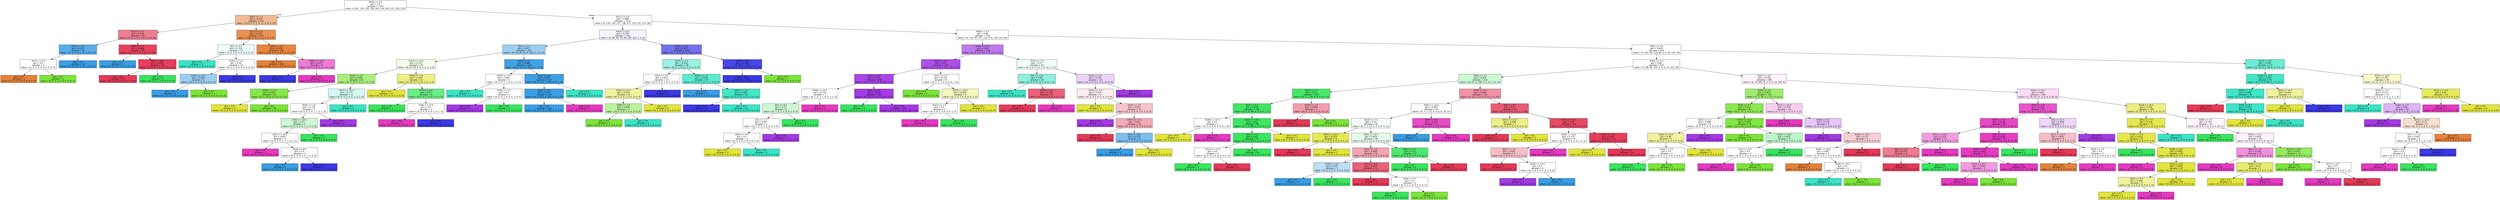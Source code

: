 digraph Tree {
node [shape=box, style="filled", color="black", fontname="helvetica"] ;
edge [fontname="helvetica"] ;
0 [label="X[36] <= 0.5\ngini = 0.9\nsamples = 1347\nvalue = [141, 139, 133, 138, 143, 134, 129, 131, 126, 133]", fillcolor="#ffffff"] ;
1 [label="X[42] <= 7.5\ngini = 0.542\nsamples = 214\nvalue = [137, 0, 3, 1, 5, 17, 5, 0, 3, 43]", fillcolor="#f1ba92"] ;
0 -> 1 [labeldistance=2.5, labelangle=45, headlabel="True"] ;
2 [label="X[21] <= 7.0\ngini = 0.419\nsamples = 59\nvalue = [1, 0, 1, 1, 0, 13, 0, 0, 0, 43]", fillcolor="#ee7e92"] ;
1 -> 2 ;
3 [label="X[28] <= 5.5\ngini = 0.255\nsamples = 14\nvalue = [1, 0, 1, 0, 0, 12, 0, 0, 0, 0]", fillcolor="#57ace9"] ;
2 -> 3 ;
4 [label="X[27] <= 5.5\ngini = 0.5\nsamples = 2\nvalue = [1, 0, 1, 0, 0, 0, 0, 0, 0, 0]", fillcolor="#ffffff"] ;
3 -> 4 ;
5 [label="gini = 0.0\nsamples = 1\nvalue = [1, 0, 0, 0, 0, 0, 0, 0, 0, 0]", fillcolor="#e58139"] ;
4 -> 5 ;
6 [label="gini = 0.0\nsamples = 1\nvalue = [0, 0, 1, 0, 0, 0, 0, 0, 0, 0]", fillcolor="#7be539"] ;
4 -> 6 ;
7 [label="gini = 0.0\nsamples = 12\nvalue = [0, 0, 0, 0, 0, 12, 0, 0, 0, 0]", fillcolor="#399de5"] ;
3 -> 7 ;
8 [label="X[60] <= 2.0\ngini = 0.086\nsamples = 45\nvalue = [0, 0, 0, 1, 0, 1, 0, 0, 0, 43]", fillcolor="#e64260"] ;
2 -> 8 ;
9 [label="gini = 0.0\nsamples = 1\nvalue = [0, 0, 0, 0, 0, 1, 0, 0, 0, 0]", fillcolor="#399de5"] ;
8 -> 9 ;
10 [label="X[9] <= 10.5\ngini = 0.044\nsamples = 44\nvalue = [0, 0, 0, 1, 0, 0, 0, 0, 0, 43]", fillcolor="#e63e5c"] ;
8 -> 10 ;
11 [label="gini = 0.0\nsamples = 43\nvalue = [0, 0, 0, 0, 0, 0, 0, 0, 0, 43]", fillcolor="#e53958"] ;
10 -> 11 ;
12 [label="gini = 0.0\nsamples = 1\nvalue = [0, 0, 0, 1, 0, 0, 0, 0, 0, 0]", fillcolor="#39e55e"] ;
10 -> 12 ;
13 [label="X[21] <= 0.5\ngini = 0.227\nsamples = 155\nvalue = [136, 0, 2, 0, 5, 4, 5, 0, 3, 0]", fillcolor="#e89152"] ;
1 -> 13 ;
14 [label="X[3] <= 4.5\ngini = 0.729\nsamples = 15\nvalue = [0, 0, 2, 0, 5, 4, 4, 0, 0, 0]", fillcolor="#edfdfa"] ;
13 -> 14 ;
15 [label="gini = 0.0\nsamples = 5\nvalue = [0, 0, 0, 0, 5, 0, 0, 0, 0, 0]", fillcolor="#39e5c5"] ;
14 -> 15 ;
16 [label="X[45] <= 1.0\ngini = 0.64\nsamples = 10\nvalue = [0, 0, 2, 0, 0, 4, 4, 0, 0, 0]", fillcolor="#ffffff"] ;
14 -> 16 ;
17 [label="X[35] <= 10.5\ngini = 0.444\nsamples = 6\nvalue = [0, 0, 2, 0, 0, 4, 0, 0, 0, 0]", fillcolor="#9ccef2"] ;
16 -> 17 ;
18 [label="gini = 0.0\nsamples = 4\nvalue = [0, 0, 0, 0, 0, 4, 0, 0, 0, 0]", fillcolor="#399de5"] ;
17 -> 18 ;
19 [label="gini = 0.0\nsamples = 2\nvalue = [0, 0, 2, 0, 0, 0, 0, 0, 0, 0]", fillcolor="#7be539"] ;
17 -> 19 ;
20 [label="gini = 0.0\nsamples = 4\nvalue = [0, 0, 0, 0, 0, 0, 4, 0, 0, 0]", fillcolor="#3c39e5"] ;
16 -> 20 ;
21 [label="X[28] <= 4.5\ngini = 0.056\nsamples = 140\nvalue = [136, 0, 0, 0, 0, 0, 1, 0, 3, 0]", fillcolor="#e6853f"] ;
13 -> 21 ;
22 [label="gini = 0.0\nsamples = 136\nvalue = [136, 0, 0, 0, 0, 0, 0, 0, 0, 0]", fillcolor="#e58139"] ;
21 -> 22 ;
23 [label="X[59] <= 14.0\ngini = 0.375\nsamples = 4\nvalue = [0, 0, 0, 0, 0, 0, 1, 0, 3, 0]", fillcolor="#ee7bd5"] ;
21 -> 23 ;
24 [label="gini = 0.0\nsamples = 1\nvalue = [0, 0, 0, 0, 0, 0, 1, 0, 0, 0]", fillcolor="#3c39e5"] ;
23 -> 24 ;
25 [label="gini = 0.0\nsamples = 3\nvalue = [0, 0, 0, 0, 0, 0, 0, 0, 3, 0]", fillcolor="#e539c0"] ;
23 -> 25 ;
26 [label="X[21] <= 0.5\ngini = 0.888\nsamples = 1133\nvalue = [4, 139, 130, 137, 138, 117, 124, 131, 123, 90]", fillcolor="#ffffff"] ;
0 -> 26 [labeldistance=2.5, labelangle=-45, headlabel="False"] ;
27 [label="X[42] <= 8.5\ngini = 0.744\nsamples = 342\nvalue = [0, 29, 38, 10, 28, 109, 122, 3, 3, 0]", fillcolor="#f4f4fe"] ;
26 -> 27 ;
28 [label="X[5] <= 1.5\ngini = 0.617\nsamples = 183\nvalue = [0, 24, 29, 10, 6, 106, 2, 3, 3, 0]", fillcolor="#9ccef2"] ;
27 -> 28 ;
29 [label="X[27] <= 13.5\ngini = 0.713\nsamples = 73\nvalue = [0, 24, 29, 9, 4, 1, 2, 2, 2, 0]", fillcolor="#f2fceb"] ;
28 -> 29 ;
30 [label="X[34] <= 4.5\ngini = 0.506\nsamples = 42\nvalue = [0, 2, 29, 2, 4, 1, 1, 2, 1, 0]", fillcolor="#a8ee7d"] ;
29 -> 30 ;
31 [label="X[54] <= 1.0\ngini = 0.121\nsamples = 31\nvalue = [0, 2, 29, 0, 0, 0, 0, 0, 0, 0]", fillcolor="#84e747"] ;
30 -> 31 ;
32 [label="gini = 0.0\nsamples = 2\nvalue = [0, 2, 0, 0, 0, 0, 0, 0, 0, 0]", fillcolor="#e2e539"] ;
31 -> 32 ;
33 [label="gini = 0.0\nsamples = 29\nvalue = [0, 0, 29, 0, 0, 0, 0, 0, 0, 0]", fillcolor="#7be539"] ;
31 -> 33 ;
34 [label="X[37] <= 15.5\ngini = 0.777\nsamples = 11\nvalue = [0, 0, 0, 2, 4, 1, 1, 2, 1, 0]", fillcolor="#d3f9f2"] ;
30 -> 34 ;
35 [label="X[30] <= 1.0\ngini = 0.776\nsamples = 7\nvalue = [0, 0, 0, 2, 0, 1, 1, 2, 1, 0]", fillcolor="#ffffff"] ;
34 -> 35 ;
36 [label="X[36] <= 14.0\ngini = 0.72\nsamples = 5\nvalue = [0, 0, 0, 2, 0, 1, 1, 0, 1, 0]", fillcolor="#cef8d7"] ;
35 -> 36 ;
37 [label="X[27] <= 10.0\ngini = 0.667\nsamples = 3\nvalue = [0, 0, 0, 0, 0, 1, 1, 0, 1, 0]", fillcolor="#ffffff"] ;
36 -> 37 ;
38 [label="gini = 0.0\nsamples = 1\nvalue = [0, 0, 0, 0, 0, 0, 0, 0, 1, 0]", fillcolor="#e539c0"] ;
37 -> 38 ;
39 [label="X[19] <= 8.0\ngini = 0.5\nsamples = 2\nvalue = [0, 0, 0, 0, 0, 1, 1, 0, 0, 0]", fillcolor="#ffffff"] ;
37 -> 39 ;
40 [label="gini = 0.0\nsamples = 1\nvalue = [0, 0, 0, 0, 0, 1, 0, 0, 0, 0]", fillcolor="#399de5"] ;
39 -> 40 ;
41 [label="gini = 0.0\nsamples = 1\nvalue = [0, 0, 0, 0, 0, 0, 1, 0, 0, 0]", fillcolor="#3c39e5"] ;
39 -> 41 ;
42 [label="gini = 0.0\nsamples = 2\nvalue = [0, 0, 0, 2, 0, 0, 0, 0, 0, 0]", fillcolor="#39e55e"] ;
36 -> 42 ;
43 [label="gini = 0.0\nsamples = 2\nvalue = [0, 0, 0, 0, 0, 0, 0, 2, 0, 0]", fillcolor="#a339e5"] ;
35 -> 43 ;
44 [label="gini = 0.0\nsamples = 4\nvalue = [0, 0, 0, 0, 4, 0, 0, 0, 0, 0]", fillcolor="#39e5c5"] ;
34 -> 44 ;
45 [label="X[46] <= 3.0\ngini = 0.443\nsamples = 31\nvalue = [0, 22, 0, 7, 0, 0, 1, 0, 1, 0]", fillcolor="#edef83"] ;
29 -> 45 ;
46 [label="gini = 0.0\nsamples = 22\nvalue = [0, 22, 0, 0, 0, 0, 0, 0, 0, 0]", fillcolor="#e2e539"] ;
45 -> 46 ;
47 [label="X[43] <= 8.0\ngini = 0.37\nsamples = 9\nvalue = [0, 0, 0, 7, 0, 0, 1, 0, 1, 0]", fillcolor="#6aec86"] ;
45 -> 47 ;
48 [label="gini = 0.0\nsamples = 7\nvalue = [0, 0, 0, 7, 0, 0, 0, 0, 0, 0]", fillcolor="#39e55e"] ;
47 -> 48 ;
49 [label="X[36] <= 15.5\ngini = 0.5\nsamples = 2\nvalue = [0, 0, 0, 0, 0, 0, 1, 0, 1, 0]", fillcolor="#ffffff"] ;
47 -> 49 ;
50 [label="gini = 0.0\nsamples = 1\nvalue = [0, 0, 0, 0, 0, 0, 0, 0, 1, 0]", fillcolor="#e539c0"] ;
49 -> 50 ;
51 [label="gini = 0.0\nsamples = 1\nvalue = [0, 0, 0, 0, 0, 0, 1, 0, 0, 0]", fillcolor="#3c39e5"] ;
49 -> 51 ;
52 [label="X[18] <= 4.5\ngini = 0.088\nsamples = 110\nvalue = [0, 0, 0, 1, 2, 105, 0, 1, 1, 0]", fillcolor="#42a2e6"] ;
28 -> 52 ;
53 [label="X[59] <= 3.5\ngini = 0.667\nsamples = 3\nvalue = [0, 0, 0, 1, 1, 0, 0, 1, 0, 0]", fillcolor="#ffffff"] ;
52 -> 53 ;
54 [label="gini = 0.0\nsamples = 1\nvalue = [0, 0, 0, 0, 1, 0, 0, 0, 0, 0]", fillcolor="#39e5c5"] ;
53 -> 54 ;
55 [label="X[26] <= 5.5\ngini = 0.5\nsamples = 2\nvalue = [0, 0, 0, 1, 0, 0, 0, 1, 0, 0]", fillcolor="#ffffff"] ;
53 -> 55 ;
56 [label="gini = 0.0\nsamples = 1\nvalue = [0, 0, 0, 0, 0, 0, 0, 1, 0, 0]", fillcolor="#a339e5"] ;
55 -> 56 ;
57 [label="gini = 0.0\nsamples = 1\nvalue = [0, 0, 0, 1, 0, 0, 0, 0, 0, 0]", fillcolor="#39e55e"] ;
55 -> 57 ;
58 [label="X[24] <= 0.5\ngini = 0.037\nsamples = 107\nvalue = [0, 0, 0, 0, 1, 105, 0, 0, 1, 0]", fillcolor="#3d9fe5"] ;
52 -> 58 ;
59 [label="X[16] <= 0.5\ngini = 0.019\nsamples = 106\nvalue = [0, 0, 0, 0, 0, 105, 0, 0, 1, 0]", fillcolor="#3b9ee5"] ;
58 -> 59 ;
60 [label="gini = 0.0\nsamples = 105\nvalue = [0, 0, 0, 0, 0, 105, 0, 0, 0, 0]", fillcolor="#399de5"] ;
59 -> 60 ;
61 [label="gini = 0.0\nsamples = 1\nvalue = [0, 0, 0, 0, 0, 0, 0, 0, 1, 0]", fillcolor="#e539c0"] ;
59 -> 61 ;
62 [label="gini = 0.0\nsamples = 1\nvalue = [0, 0, 0, 0, 1, 0, 0, 0, 0, 0]", fillcolor="#39e5c5"] ;
58 -> 62 ;
63 [label="X[54] <= 1.5\ngini = 0.407\nsamples = 159\nvalue = [0, 5, 9, 0, 22, 3, 120, 0, 0, 0]", fillcolor="#7471ec"] ;
27 -> 63 ;
64 [label="X[37] <= 5.5\ngini = 0.614\nsamples = 38\nvalue = [0, 5, 2, 0, 22, 3, 6, 0, 0, 0]", fillcolor="#9cf2e2"] ;
63 -> 64 ;
65 [label="X[53] <= 8.5\ngini = 0.675\nsamples = 13\nvalue = [0, 5, 2, 0, 1, 0, 5, 0, 0, 0]", fillcolor="#ffffff"] ;
64 -> 65 ;
66 [label="X[36] <= 12.5\ngini = 0.531\nsamples = 8\nvalue = [0, 5, 2, 0, 1, 0, 0, 0, 0, 0]", fillcolor="#f0f29c"] ;
65 -> 66 ;
67 [label="X[46] <= 2.0\ngini = 0.444\nsamples = 3\nvalue = [0, 0, 2, 0, 1, 0, 0, 0, 0, 0]", fillcolor="#bdf29c"] ;
66 -> 67 ;
68 [label="gini = 0.0\nsamples = 2\nvalue = [0, 0, 2, 0, 0, 0, 0, 0, 0, 0]", fillcolor="#7be539"] ;
67 -> 68 ;
69 [label="gini = 0.0\nsamples = 1\nvalue = [0, 0, 0, 0, 1, 0, 0, 0, 0, 0]", fillcolor="#39e5c5"] ;
67 -> 69 ;
70 [label="gini = 0.0\nsamples = 5\nvalue = [0, 5, 0, 0, 0, 0, 0, 0, 0, 0]", fillcolor="#e2e539"] ;
66 -> 70 ;
71 [label="gini = 0.0\nsamples = 5\nvalue = [0, 0, 0, 0, 0, 0, 5, 0, 0, 0]", fillcolor="#3c39e5"] ;
65 -> 71 ;
72 [label="X[44] <= 7.5\ngini = 0.278\nsamples = 25\nvalue = [0, 0, 0, 0, 21, 3, 1, 0, 0, 0]", fillcolor="#5dead0"] ;
64 -> 72 ;
73 [label="gini = 0.0\nsamples = 3\nvalue = [0, 0, 0, 0, 0, 3, 0, 0, 0, 0]", fillcolor="#399de5"] ;
72 -> 73 ;
74 [label="X[41] <= 1.0\ngini = 0.087\nsamples = 22\nvalue = [0, 0, 0, 0, 21, 0, 1, 0, 0, 0]", fillcolor="#42e6c8"] ;
72 -> 74 ;
75 [label="gini = 0.0\nsamples = 1\nvalue = [0, 0, 0, 0, 0, 0, 1, 0, 0, 0]", fillcolor="#3c39e5"] ;
74 -> 75 ;
76 [label="gini = 0.0\nsamples = 21\nvalue = [0, 0, 0, 0, 21, 0, 0, 0, 0, 0]", fillcolor="#39e5c5"] ;
74 -> 76 ;
77 [label="X[58] <= 8.5\ngini = 0.109\nsamples = 121\nvalue = [0, 0, 7, 0, 0, 0, 114, 0, 0, 0]", fillcolor="#4845e7"] ;
63 -> 77 ;
78 [label="gini = 0.0\nsamples = 114\nvalue = [0, 0, 0, 0, 0, 0, 114, 0, 0, 0]", fillcolor="#3c39e5"] ;
77 -> 78 ;
79 [label="gini = 0.0\nsamples = 7\nvalue = [0, 0, 7, 0, 0, 0, 0, 0, 0, 0]", fillcolor="#7be539"] ;
77 -> 79 ;
80 [label="X[60] <= 5.5\ngini = 0.86\nsamples = 791\nvalue = [4, 110, 92, 127, 110, 8, 2, 128, 120, 90]", fillcolor="#ffffff"] ;
26 -> 80 ;
81 [label="X[26] <= 10.5\ngini = 0.48\nsamples = 158\nvalue = [0, 8, 2, 4, 14, 3, 0, 112, 4, 11]", fillcolor="#c078ed"] ;
80 -> 81 ;
82 [label="X[53] <= 5.5\ngini = 0.21\nsamples = 115\nvalue = [0, 3, 2, 4, 1, 0, 0, 102, 3, 0]", fillcolor="#ae50e8"] ;
81 -> 82 ;
83 [label="X[37] <= 0.5\ngini = 0.123\nsamples = 109\nvalue = [0, 1, 0, 3, 1, 0, 0, 102, 2, 0]", fillcolor="#a946e7"] ;
82 -> 83 ;
84 [label="X[59] <= 13.5\ngini = 0.776\nsamples = 7\nvalue = [0, 1, 0, 2, 1, 0, 0, 1, 2, 0]", fillcolor="#ffffff"] ;
83 -> 84 ;
85 [label="X[5] <= 8.5\ngini = 0.72\nsamples = 5\nvalue = [0, 1, 0, 2, 1, 0, 0, 1, 0, 0]", fillcolor="#cef8d7"] ;
84 -> 85 ;
86 [label="X[1] <= 1.5\ngini = 0.667\nsamples = 3\nvalue = [0, 1, 0, 0, 1, 0, 0, 1, 0, 0]", fillcolor="#ffffff"] ;
85 -> 86 ;
87 [label="X[44] <= 9.5\ngini = 0.5\nsamples = 2\nvalue = [0, 1, 0, 0, 1, 0, 0, 0, 0, 0]", fillcolor="#ffffff"] ;
86 -> 87 ;
88 [label="gini = 0.0\nsamples = 1\nvalue = [0, 1, 0, 0, 0, 0, 0, 0, 0, 0]", fillcolor="#e2e539"] ;
87 -> 88 ;
89 [label="gini = 0.0\nsamples = 1\nvalue = [0, 0, 0, 0, 1, 0, 0, 0, 0, 0]", fillcolor="#39e5c5"] ;
87 -> 89 ;
90 [label="gini = 0.0\nsamples = 1\nvalue = [0, 0, 0, 0, 0, 0, 0, 1, 0, 0]", fillcolor="#a339e5"] ;
86 -> 90 ;
91 [label="gini = 0.0\nsamples = 2\nvalue = [0, 0, 0, 2, 0, 0, 0, 0, 0, 0]", fillcolor="#39e55e"] ;
85 -> 91 ;
92 [label="gini = 0.0\nsamples = 2\nvalue = [0, 0, 0, 0, 0, 0, 0, 0, 2, 0]", fillcolor="#e539c0"] ;
84 -> 92 ;
93 [label="X[51] <= 2.5\ngini = 0.019\nsamples = 102\nvalue = [0, 0, 0, 1, 0, 0, 0, 101, 0, 0]", fillcolor="#a43be5"] ;
83 -> 93 ;
94 [label="gini = 0.0\nsamples = 1\nvalue = [0, 0, 0, 1, 0, 0, 0, 0, 0, 0]", fillcolor="#39e55e"] ;
93 -> 94 ;
95 [label="gini = 0.0\nsamples = 101\nvalue = [0, 0, 0, 0, 0, 0, 0, 101, 0, 0]", fillcolor="#a339e5"] ;
93 -> 95 ;
96 [label="X[27] <= 1.0\ngini = 0.722\nsamples = 6\nvalue = [0, 2, 2, 1, 0, 0, 0, 0, 1, 0]", fillcolor="#ffffff"] ;
82 -> 96 ;
97 [label="gini = 0.0\nsamples = 2\nvalue = [0, 0, 2, 0, 0, 0, 0, 0, 0, 0]", fillcolor="#7be539"] ;
96 -> 97 ;
98 [label="X[53] <= 12.5\ngini = 0.625\nsamples = 4\nvalue = [0, 2, 0, 1, 0, 0, 0, 0, 1, 0]", fillcolor="#f5f6bd"] ;
96 -> 98 ;
99 [label="X[57] <= 1.5\ngini = 0.5\nsamples = 2\nvalue = [0, 0, 0, 1, 0, 0, 0, 0, 1, 0]", fillcolor="#ffffff"] ;
98 -> 99 ;
100 [label="gini = 0.0\nsamples = 1\nvalue = [0, 0, 0, 0, 0, 0, 0, 0, 1, 0]", fillcolor="#e539c0"] ;
99 -> 100 ;
101 [label="gini = 0.0\nsamples = 1\nvalue = [0, 0, 0, 1, 0, 0, 0, 0, 0, 0]", fillcolor="#39e55e"] ;
99 -> 101 ;
102 [label="gini = 0.0\nsamples = 2\nvalue = [0, 2, 0, 0, 0, 0, 0, 0, 0, 0]", fillcolor="#e2e539"] ;
98 -> 102 ;
103 [label="X[12] <= 7.0\ngini = 0.77\nsamples = 43\nvalue = [0, 5, 0, 0, 13, 3, 0, 10, 1, 11]", fillcolor="#f3fdfb"] ;
81 -> 103 ;
104 [label="X[4] <= 13.5\ngini = 0.46\nsamples = 19\nvalue = [0, 0, 0, 0, 13, 0, 0, 0, 1, 5]", fillcolor="#8ef0de"] ;
103 -> 104 ;
105 [label="gini = 0.0\nsamples = 13\nvalue = [0, 0, 0, 0, 13, 0, 0, 0, 0, 0]", fillcolor="#39e5c5"] ;
104 -> 105 ;
106 [label="X[20] <= 4.5\ngini = 0.278\nsamples = 6\nvalue = [0, 0, 0, 0, 0, 0, 0, 0, 1, 5]", fillcolor="#ea6179"] ;
104 -> 106 ;
107 [label="gini = 0.0\nsamples = 5\nvalue = [0, 0, 0, 0, 0, 0, 0, 0, 0, 5]", fillcolor="#e53958"] ;
106 -> 107 ;
108 [label="gini = 0.0\nsamples = 1\nvalue = [0, 0, 0, 0, 0, 0, 0, 0, 1, 0]", fillcolor="#e539c0"] ;
106 -> 108 ;
109 [label="X[22] <= 5.5\ngini = 0.705\nsamples = 24\nvalue = [0, 5, 0, 0, 0, 3, 0, 10, 0, 6]", fillcolor="#ebd3f9"] ;
103 -> 109 ;
110 [label="X[10] <= 7.0\ngini = 0.727\nsamples = 17\nvalue = [0, 5, 0, 0, 0, 3, 0, 3, 0, 6]", fillcolor="#fdeef1"] ;
109 -> 110 ;
111 [label="gini = 0.0\nsamples = 4\nvalue = [0, 4, 0, 0, 0, 0, 0, 0, 0, 0]", fillcolor="#e2e539"] ;
110 -> 111 ;
112 [label="X[18] <= 1.0\ngini = 0.675\nsamples = 13\nvalue = [0, 1, 0, 0, 0, 3, 0, 3, 0, 6]", fillcolor="#f7c4cd"] ;
110 -> 112 ;
113 [label="gini = 0.0\nsamples = 3\nvalue = [0, 0, 0, 0, 0, 0, 0, 3, 0, 0]", fillcolor="#a339e5"] ;
112 -> 113 ;
114 [label="X[59] <= 13.0\ngini = 0.54\nsamples = 10\nvalue = [0, 1, 0, 0, 0, 3, 0, 0, 0, 6]", fillcolor="#f4aab7"] ;
112 -> 114 ;
115 [label="gini = 0.0\nsamples = 6\nvalue = [0, 0, 0, 0, 0, 0, 0, 0, 0, 6]", fillcolor="#e53958"] ;
114 -> 115 ;
116 [label="X[5] <= 10.0\ngini = 0.375\nsamples = 4\nvalue = [0, 1, 0, 0, 0, 3, 0, 0, 0, 0]", fillcolor="#7bbeee"] ;
114 -> 116 ;
117 [label="gini = 0.0\nsamples = 3\nvalue = [0, 0, 0, 0, 0, 3, 0, 0, 0, 0]", fillcolor="#399de5"] ;
116 -> 117 ;
118 [label="gini = 0.0\nsamples = 1\nvalue = [0, 1, 0, 0, 0, 0, 0, 0, 0, 0]", fillcolor="#e2e539"] ;
116 -> 118 ;
119 [label="gini = 0.0\nsamples = 7\nvalue = [0, 0, 0, 0, 0, 0, 0, 7, 0, 0]", fillcolor="#a339e5"] ;
109 -> 119 ;
120 [label="X[33] <= 3.5\ngini = 0.843\nsamples = 633\nvalue = [4, 102, 90, 123, 96, 5, 2, 16, 116, 79]", fillcolor="#fcfffd"] ;
80 -> 120 ;
121 [label="X[43] <= 1.5\ngini = 0.81\nsamples = 512\nvalue = [2, 88, 90, 122, 3, 5, 0, 11, 113, 78]", fillcolor="#fbfefb"] ;
120 -> 121 ;
122 [label="X[26] <= 3.5\ngini = 0.629\nsamples = 214\nvalue = [0, 15, 2, 108, 0, 5, 0, 1, 13, 70]", fillcolor="#cbf8d5"] ;
121 -> 122 ;
123 [label="X[30] <= 2.5\ngini = 0.13\nsamples = 103\nvalue = [0, 2, 1, 96, 0, 0, 0, 0, 1, 3]", fillcolor="#47e769"] ;
122 -> 123 ;
124 [label="X[3] <= 5.5\ngini = 0.078\nsamples = 100\nvalue = [0, 2, 0, 96, 0, 0, 0, 0, 1, 1]", fillcolor="#41e665"] ;
123 -> 124 ;
125 [label="X[28] <= 15.0\ngini = 0.5\nsamples = 2\nvalue = [0, 1, 0, 0, 0, 0, 0, 0, 1, 0]", fillcolor="#ffffff"] ;
124 -> 125 ;
126 [label="gini = 0.0\nsamples = 1\nvalue = [0, 1, 0, 0, 0, 0, 0, 0, 0, 0]", fillcolor="#e2e539"] ;
125 -> 126 ;
127 [label="gini = 0.0\nsamples = 1\nvalue = [0, 0, 0, 0, 0, 0, 0, 0, 1, 0]", fillcolor="#e539c0"] ;
125 -> 127 ;
128 [label="X[62] <= 14.0\ngini = 0.04\nsamples = 98\nvalue = [0, 1, 0, 96, 0, 0, 0, 0, 0, 1]", fillcolor="#3de661"] ;
124 -> 128 ;
129 [label="X[4] <= 7.5\ngini = 0.02\nsamples = 97\nvalue = [0, 0, 0, 96, 0, 0, 0, 0, 0, 1]", fillcolor="#3be560"] ;
128 -> 129 ;
130 [label="X[12] <= 11.0\ngini = 0.5\nsamples = 2\nvalue = [0, 0, 0, 1, 0, 0, 0, 0, 0, 1]", fillcolor="#ffffff"] ;
129 -> 130 ;
131 [label="gini = 0.0\nsamples = 1\nvalue = [0, 0, 0, 1, 0, 0, 0, 0, 0, 0]", fillcolor="#39e55e"] ;
130 -> 131 ;
132 [label="gini = 0.0\nsamples = 1\nvalue = [0, 0, 0, 0, 0, 0, 0, 0, 0, 1]", fillcolor="#e53958"] ;
130 -> 132 ;
133 [label="gini = 0.0\nsamples = 95\nvalue = [0, 0, 0, 95, 0, 0, 0, 0, 0, 0]", fillcolor="#39e55e"] ;
129 -> 133 ;
134 [label="gini = 0.0\nsamples = 1\nvalue = [0, 1, 0, 0, 0, 0, 0, 0, 0, 0]", fillcolor="#e2e539"] ;
128 -> 134 ;
135 [label="X[14] <= 1.5\ngini = 0.444\nsamples = 3\nvalue = [0, 0, 1, 0, 0, 0, 0, 0, 0, 2]", fillcolor="#f29cac"] ;
123 -> 135 ;
136 [label="gini = 0.0\nsamples = 2\nvalue = [0, 0, 0, 0, 0, 0, 0, 0, 0, 2]", fillcolor="#e53958"] ;
135 -> 136 ;
137 [label="gini = 0.0\nsamples = 1\nvalue = [0, 0, 1, 0, 0, 0, 0, 0, 0, 0]", fillcolor="#7be539"] ;
135 -> 137 ;
138 [label="X[30] <= 0.5\ngini = 0.596\nsamples = 111\nvalue = [0, 13, 1, 12, 0, 5, 0, 1, 12, 67]", fillcolor="#f192a3"] ;
122 -> 138 ;
139 [label="X[42] <= 11.0\ngini = 0.787\nsamples = 45\nvalue = [0, 7, 1, 12, 0, 4, 0, 0, 10, 11]", fillcolor="#f9fefa"] ;
138 -> 139 ;
140 [label="X[10] <= 7.5\ngini = 0.72\nsamples = 34\nvalue = [0, 7, 1, 12, 0, 3, 0, 0, 0, 11]", fillcolor="#f6fef8"] ;
139 -> 140 ;
141 [label="X[20] <= 10.0\ngini = 0.219\nsamples = 8\nvalue = [0, 7, 0, 0, 0, 0, 0, 0, 0, 1]", fillcolor="#e6e955"] ;
140 -> 141 ;
142 [label="gini = 0.0\nsamples = 1\nvalue = [0, 0, 0, 0, 0, 0, 0, 0, 0, 1]", fillcolor="#e53958"] ;
141 -> 142 ;
143 [label="gini = 0.0\nsamples = 7\nvalue = [0, 7, 0, 0, 0, 0, 0, 0, 0, 0]", fillcolor="#e2e539"] ;
141 -> 143 ;
144 [label="X[45] <= 12.5\ngini = 0.624\nsamples = 26\nvalue = [0, 0, 1, 12, 0, 3, 0, 0, 0, 10]", fillcolor="#e6fceb"] ;
140 -> 144 ;
145 [label="X[21] <= 5.0\ngini = 0.609\nsamples = 16\nvalue = [0, 0, 1, 3, 0, 3, 0, 0, 0, 9]", fillcolor="#f3a4b2"] ;
144 -> 145 ;
146 [label="X[35] <= 3.0\ngini = 0.48\nsamples = 5\nvalue = [0, 0, 0, 2, 0, 3, 0, 0, 0, 0]", fillcolor="#bddef6"] ;
145 -> 146 ;
147 [label="gini = 0.0\nsamples = 3\nvalue = [0, 0, 0, 0, 0, 3, 0, 0, 0, 0]", fillcolor="#399de5"] ;
146 -> 147 ;
148 [label="gini = 0.0\nsamples = 2\nvalue = [0, 0, 0, 2, 0, 0, 0, 0, 0, 0]", fillcolor="#39e55e"] ;
146 -> 148 ;
149 [label="X[51] <= 8.0\ngini = 0.314\nsamples = 11\nvalue = [0, 0, 1, 1, 0, 0, 0, 0, 0, 9]", fillcolor="#ea6179"] ;
145 -> 149 ;
150 [label="gini = 0.0\nsamples = 9\nvalue = [0, 0, 0, 0, 0, 0, 0, 0, 0, 9]", fillcolor="#e53958"] ;
149 -> 150 ;
151 [label="X[44] <= 5.5\ngini = 0.5\nsamples = 2\nvalue = [0, 0, 1, 1, 0, 0, 0, 0, 0, 0]", fillcolor="#ffffff"] ;
149 -> 151 ;
152 [label="gini = 0.0\nsamples = 1\nvalue = [0, 0, 0, 1, 0, 0, 0, 0, 0, 0]", fillcolor="#39e55e"] ;
151 -> 152 ;
153 [label="gini = 0.0\nsamples = 1\nvalue = [0, 0, 1, 0, 0, 0, 0, 0, 0, 0]", fillcolor="#7be539"] ;
151 -> 153 ;
154 [label="X[41] <= 0.5\ngini = 0.18\nsamples = 10\nvalue = [0, 0, 0, 9, 0, 0, 0, 0, 0, 1]", fillcolor="#4fe870"] ;
144 -> 154 ;
155 [label="gini = 0.0\nsamples = 9\nvalue = [0, 0, 0, 9, 0, 0, 0, 0, 0, 0]", fillcolor="#39e55e"] ;
154 -> 155 ;
156 [label="gini = 0.0\nsamples = 1\nvalue = [0, 0, 0, 0, 0, 0, 0, 0, 0, 1]", fillcolor="#e53958"] ;
154 -> 156 ;
157 [label="X[44] <= 4.5\ngini = 0.165\nsamples = 11\nvalue = [0, 0, 0, 0, 0, 1, 0, 0, 10, 0]", fillcolor="#e84dc6"] ;
139 -> 157 ;
158 [label="gini = 0.0\nsamples = 1\nvalue = [0, 0, 0, 0, 0, 1, 0, 0, 0, 0]", fillcolor="#399de5"] ;
157 -> 158 ;
159 [label="gini = 0.0\nsamples = 10\nvalue = [0, 0, 0, 0, 0, 0, 0, 0, 10, 0]", fillcolor="#e539c0"] ;
157 -> 159 ;
160 [label="X[3] <= 0.5\ngini = 0.27\nsamples = 66\nvalue = [0, 6, 0, 0, 0, 1, 0, 1, 2, 56]", fillcolor="#e95a74"] ;
138 -> 160 ;
161 [label="X[53] <= 13.0\ngini = 0.408\nsamples = 7\nvalue = [0, 5, 0, 0, 0, 0, 0, 0, 0, 2]", fillcolor="#eeef88"] ;
160 -> 161 ;
162 [label="gini = 0.0\nsamples = 2\nvalue = [0, 0, 0, 0, 0, 0, 0, 0, 0, 2]", fillcolor="#e53958"] ;
161 -> 162 ;
163 [label="gini = 0.0\nsamples = 5\nvalue = [0, 5, 0, 0, 0, 0, 0, 0, 0, 0]", fillcolor="#e2e539"] ;
161 -> 163 ;
164 [label="X[21] <= 10.5\ngini = 0.16\nsamples = 59\nvalue = [0, 1, 0, 0, 0, 1, 0, 1, 2, 54]", fillcolor="#e74a67"] ;
160 -> 164 ;
165 [label="X[36] <= 14.0\ngini = 0.722\nsamples = 6\nvalue = [0, 0, 0, 0, 0, 1, 0, 1, 2, 2]", fillcolor="#ffffff"] ;
164 -> 165 ;
166 [label="X[51] <= 3.0\ngini = 0.625\nsamples = 4\nvalue = [0, 0, 0, 0, 0, 1, 0, 1, 0, 2]", fillcolor="#f6bdc7"] ;
165 -> 166 ;
167 [label="gini = 0.0\nsamples = 2\nvalue = [0, 0, 0, 0, 0, 0, 0, 0, 0, 2]", fillcolor="#e53958"] ;
166 -> 167 ;
168 [label="X[26] <= 15.0\ngini = 0.5\nsamples = 2\nvalue = [0, 0, 0, 0, 0, 1, 0, 1, 0, 0]", fillcolor="#ffffff"] ;
166 -> 168 ;
169 [label="gini = 0.0\nsamples = 1\nvalue = [0, 0, 0, 0, 0, 0, 0, 1, 0, 0]", fillcolor="#a339e5"] ;
168 -> 169 ;
170 [label="gini = 0.0\nsamples = 1\nvalue = [0, 0, 0, 0, 0, 1, 0, 0, 0, 0]", fillcolor="#399de5"] ;
168 -> 170 ;
171 [label="gini = 0.0\nsamples = 2\nvalue = [0, 0, 0, 0, 0, 0, 0, 0, 2, 0]", fillcolor="#e539c0"] ;
165 -> 171 ;
172 [label="X[27] <= 0.5\ngini = 0.037\nsamples = 53\nvalue = [0, 1, 0, 0, 0, 0, 0, 0, 0, 52]", fillcolor="#e63d5b"] ;
164 -> 172 ;
173 [label="gini = 0.0\nsamples = 1\nvalue = [0, 1, 0, 0, 0, 0, 0, 0, 0, 0]", fillcolor="#e2e539"] ;
172 -> 173 ;
174 [label="gini = 0.0\nsamples = 52\nvalue = [0, 0, 0, 0, 0, 0, 0, 0, 0, 52]", fillcolor="#e53958"] ;
172 -> 174 ;
175 [label="X[27] <= 8.5\ngini = 0.736\nsamples = 298\nvalue = [2, 73, 88, 14, 3, 0, 0, 10, 100, 8]", fillcolor="#fef4fb"] ;
121 -> 175 ;
176 [label="X[34] <= 5.5\ngini = 0.414\nsamples = 103\nvalue = [1, 3, 78, 3, 1, 0, 0, 7, 8, 2]", fillcolor="#9eec6d"] ;
175 -> 176 ;
177 [label="X[50] <= 0.5\ngini = 0.213\nsamples = 87\nvalue = [0, 3, 77, 3, 0, 0, 0, 3, 1, 0]", fillcolor="#8be851"] ;
176 -> 177 ;
178 [label="X[22] <= 1.5\ngini = 0.688\nsamples = 8\nvalue = [0, 3, 1, 1, 0, 0, 0, 3, 0, 0]", fillcolor="#ffffff"] ;
177 -> 178 ;
179 [label="X[20] <= 13.5\ngini = 0.56\nsamples = 5\nvalue = [0, 3, 1, 1, 0, 0, 0, 0, 0, 0]", fillcolor="#f0f29c"] ;
178 -> 179 ;
180 [label="X[20] <= 8.5\ngini = 0.5\nsamples = 2\nvalue = [0, 0, 1, 1, 0, 0, 0, 0, 0, 0]", fillcolor="#ffffff"] ;
179 -> 180 ;
181 [label="gini = 0.0\nsamples = 1\nvalue = [0, 0, 0, 1, 0, 0, 0, 0, 0, 0]", fillcolor="#39e55e"] ;
180 -> 181 ;
182 [label="gini = 0.0\nsamples = 1\nvalue = [0, 0, 1, 0, 0, 0, 0, 0, 0, 0]", fillcolor="#7be539"] ;
180 -> 182 ;
183 [label="gini = 0.0\nsamples = 3\nvalue = [0, 3, 0, 0, 0, 0, 0, 0, 0, 0]", fillcolor="#e2e539"] ;
179 -> 183 ;
184 [label="gini = 0.0\nsamples = 3\nvalue = [0, 0, 0, 0, 0, 0, 0, 3, 0, 0]", fillcolor="#a339e5"] ;
178 -> 184 ;
185 [label="X[45] <= 11.0\ngini = 0.074\nsamples = 79\nvalue = [0, 0, 76, 2, 0, 0, 0, 0, 1, 0]", fillcolor="#80e641"] ;
177 -> 185 ;
186 [label="gini = 0.0\nsamples = 75\nvalue = [0, 0, 75, 0, 0, 0, 0, 0, 0, 0]", fillcolor="#7be539"] ;
185 -> 186 ;
187 [label="X[50] <= 10.0\ngini = 0.625\nsamples = 4\nvalue = [0, 0, 1, 2, 0, 0, 0, 0, 1, 0]", fillcolor="#bdf6c9"] ;
185 -> 187 ;
188 [label="X[3] <= 12.5\ngini = 0.5\nsamples = 2\nvalue = [0, 0, 1, 0, 0, 0, 0, 0, 1, 0]", fillcolor="#ffffff"] ;
187 -> 188 ;
189 [label="gini = 0.0\nsamples = 1\nvalue = [0, 0, 0, 0, 0, 0, 0, 0, 1, 0]", fillcolor="#e539c0"] ;
188 -> 189 ;
190 [label="gini = 0.0\nsamples = 1\nvalue = [0, 0, 1, 0, 0, 0, 0, 0, 0, 0]", fillcolor="#7be539"] ;
188 -> 190 ;
191 [label="gini = 0.0\nsamples = 2\nvalue = [0, 0, 0, 2, 0, 0, 0, 0, 0, 0]", fillcolor="#39e55e"] ;
187 -> 191 ;
192 [label="X[37] <= 10.5\ngini = 0.719\nsamples = 16\nvalue = [1, 0, 1, 0, 1, 0, 0, 4, 7, 2]", fillcolor="#f8ceef"] ;
176 -> 192 ;
193 [label="gini = 0.0\nsamples = 7\nvalue = [0, 0, 0, 0, 0, 0, 0, 0, 7, 0]", fillcolor="#e539c0"] ;
192 -> 193 ;
194 [label="X[60] <= 9.5\ngini = 0.716\nsamples = 9\nvalue = [1, 0, 1, 0, 1, 0, 0, 4, 0, 2]", fillcolor="#e5c6f8"] ;
192 -> 194 ;
195 [label="gini = 0.0\nsamples = 4\nvalue = [0, 0, 0, 0, 0, 0, 0, 4, 0, 0]", fillcolor="#a339e5"] ;
194 -> 195 ;
196 [label="X[28] <= 10.5\ngini = 0.72\nsamples = 5\nvalue = [1, 0, 1, 0, 1, 0, 0, 0, 0, 2]", fillcolor="#f8ced5"] ;
194 -> 196 ;
197 [label="X[60] <= 10.5\ngini = 0.667\nsamples = 3\nvalue = [1, 0, 1, 0, 1, 0, 0, 0, 0, 0]", fillcolor="#ffffff"] ;
196 -> 197 ;
198 [label="gini = 0.0\nsamples = 1\nvalue = [1, 0, 0, 0, 0, 0, 0, 0, 0, 0]", fillcolor="#e58139"] ;
197 -> 198 ;
199 [label="X[29] <= 15.5\ngini = 0.5\nsamples = 2\nvalue = [0, 0, 1, 0, 1, 0, 0, 0, 0, 0]", fillcolor="#ffffff"] ;
197 -> 199 ;
200 [label="gini = 0.0\nsamples = 1\nvalue = [0, 0, 0, 0, 1, 0, 0, 0, 0, 0]", fillcolor="#39e5c5"] ;
199 -> 200 ;
201 [label="gini = 0.0\nsamples = 1\nvalue = [0, 0, 1, 0, 0, 0, 0, 0, 0, 0]", fillcolor="#7be539"] ;
199 -> 201 ;
202 [label="gini = 0.0\nsamples = 2\nvalue = [0, 0, 0, 0, 0, 0, 0, 0, 0, 2]", fillcolor="#e53958"] ;
196 -> 202 ;
203 [label="X[20] <= 13.5\ngini = 0.641\nsamples = 195\nvalue = [1, 70, 10, 11, 2, 0, 0, 3, 92, 6]", fillcolor="#fadcf4"] ;
175 -> 203 ;
204 [label="X[30] <= 5.5\ngini = 0.242\nsamples = 91\nvalue = [1, 0, 1, 2, 0, 0, 0, 3, 79, 5]", fillcolor="#e955c9"] ;
203 -> 204 ;
205 [label="X[50] <= 2.5\ngini = 0.136\nsamples = 84\nvalue = [0, 0, 1, 2, 0, 0, 0, 0, 78, 3]", fillcolor="#e748c5"] ;
204 -> 205 ;
206 [label="X[51] <= 10.5\ngini = 0.512\nsamples = 11\nvalue = [0, 0, 0, 1, 0, 0, 0, 0, 7, 3]", fillcolor="#f29ce0"] ;
205 -> 206 ;
207 [label="X[61] <= 6.5\ngini = 0.375\nsamples = 4\nvalue = [0, 0, 0, 1, 0, 0, 0, 0, 0, 3]", fillcolor="#ee7b90"] ;
206 -> 207 ;
208 [label="gini = 0.0\nsamples = 3\nvalue = [0, 0, 0, 0, 0, 0, 0, 0, 0, 3]", fillcolor="#e53958"] ;
207 -> 208 ;
209 [label="gini = 0.0\nsamples = 1\nvalue = [0, 0, 0, 1, 0, 0, 0, 0, 0, 0]", fillcolor="#39e55e"] ;
207 -> 209 ;
210 [label="gini = 0.0\nsamples = 7\nvalue = [0, 0, 0, 0, 0, 0, 0, 0, 7, 0]", fillcolor="#e539c0"] ;
206 -> 210 ;
211 [label="X[2] <= 14.5\ngini = 0.054\nsamples = 73\nvalue = [0, 0, 1, 1, 0, 0, 0, 0, 71, 0]", fillcolor="#e63ec2"] ;
205 -> 211 ;
212 [label="X[36] <= 5.0\ngini = 0.027\nsamples = 72\nvalue = [0, 0, 1, 0, 0, 0, 0, 0, 71, 0]", fillcolor="#e53cc1"] ;
211 -> 212 ;
213 [label="X[12] <= 10.5\ngini = 0.444\nsamples = 3\nvalue = [0, 0, 1, 0, 0, 0, 0, 0, 2, 0]", fillcolor="#f29ce0"] ;
212 -> 213 ;
214 [label="gini = 0.0\nsamples = 2\nvalue = [0, 0, 0, 0, 0, 0, 0, 0, 2, 0]", fillcolor="#e539c0"] ;
213 -> 214 ;
215 [label="gini = 0.0\nsamples = 1\nvalue = [0, 0, 1, 0, 0, 0, 0, 0, 0, 0]", fillcolor="#7be539"] ;
213 -> 215 ;
216 [label="gini = 0.0\nsamples = 69\nvalue = [0, 0, 0, 0, 0, 0, 0, 0, 69, 0]", fillcolor="#e539c0"] ;
212 -> 216 ;
217 [label="gini = 0.0\nsamples = 1\nvalue = [0, 0, 0, 1, 0, 0, 0, 0, 0, 0]", fillcolor="#39e55e"] ;
211 -> 217 ;
218 [label="X[5] <= 13.5\ngini = 0.694\nsamples = 7\nvalue = [1, 0, 0, 0, 0, 0, 0, 3, 1, 2]", fillcolor="#edd7fa"] ;
204 -> 218 ;
219 [label="X[11] <= 10.5\ngini = 0.625\nsamples = 4\nvalue = [1, 0, 0, 0, 0, 0, 0, 0, 1, 2]", fillcolor="#f6bdc7"] ;
218 -> 219 ;
220 [label="gini = 0.0\nsamples = 2\nvalue = [0, 0, 0, 0, 0, 0, 0, 0, 0, 2]", fillcolor="#e53958"] ;
219 -> 220 ;
221 [label="X[20] <= 1.5\ngini = 0.5\nsamples = 2\nvalue = [1, 0, 0, 0, 0, 0, 0, 0, 1, 0]", fillcolor="#ffffff"] ;
219 -> 221 ;
222 [label="gini = 0.0\nsamples = 1\nvalue = [1, 0, 0, 0, 0, 0, 0, 0, 0, 0]", fillcolor="#e58139"] ;
221 -> 222 ;
223 [label="gini = 0.0\nsamples = 1\nvalue = [0, 0, 0, 0, 0, 0, 0, 0, 1, 0]", fillcolor="#e539c0"] ;
221 -> 223 ;
224 [label="gini = 0.0\nsamples = 3\nvalue = [0, 0, 0, 0, 0, 0, 0, 3, 0, 0]", fillcolor="#a339e5"] ;
218 -> 224 ;
225 [label="X[10] <= 10.5\ngini = 0.516\nsamples = 104\nvalue = [0, 70, 9, 9, 2, 0, 0, 0, 13, 1]", fillcolor="#edef83"] ;
203 -> 225 ;
226 [label="X[41] <= 7.5\ngini = 0.179\nsamples = 73\nvalue = [0, 66, 0, 2, 2, 0, 0, 0, 3, 0]", fillcolor="#e5e84d"] ;
225 -> 226 ;
227 [label="X[19] <= 6.5\ngini = 0.133\nsamples = 71\nvalue = [0, 66, 0, 2, 0, 0, 0, 0, 3, 0]", fillcolor="#e4e748"] ;
226 -> 227 ;
228 [label="gini = 0.0\nsamples = 2\nvalue = [0, 0, 0, 2, 0, 0, 0, 0, 0, 0]", fillcolor="#39e55e"] ;
227 -> 228 ;
229 [label="X[28] <= 8.0\ngini = 0.083\nsamples = 69\nvalue = [0, 66, 0, 0, 0, 0, 0, 0, 3, 0]", fillcolor="#e3e642"] ;
227 -> 229 ;
230 [label="gini = 0.0\nsamples = 2\nvalue = [0, 0, 0, 0, 0, 0, 0, 0, 2, 0]", fillcolor="#e539c0"] ;
229 -> 230 ;
231 [label="X[52] <= 9.0\ngini = 0.029\nsamples = 67\nvalue = [0, 66, 0, 0, 0, 0, 0, 0, 1, 0]", fillcolor="#e2e53c"] ;
229 -> 231 ;
232 [label="X[61] <= 8.5\ngini = 0.444\nsamples = 3\nvalue = [0, 2, 0, 0, 0, 0, 0, 0, 1, 0]", fillcolor="#f0f29c"] ;
231 -> 232 ;
233 [label="gini = 0.0\nsamples = 2\nvalue = [0, 2, 0, 0, 0, 0, 0, 0, 0, 0]", fillcolor="#e2e539"] ;
232 -> 233 ;
234 [label="gini = 0.0\nsamples = 1\nvalue = [0, 0, 0, 0, 0, 0, 0, 0, 1, 0]", fillcolor="#e539c0"] ;
232 -> 234 ;
235 [label="gini = 0.0\nsamples = 64\nvalue = [0, 64, 0, 0, 0, 0, 0, 0, 0, 0]", fillcolor="#e2e539"] ;
231 -> 235 ;
236 [label="gini = 0.0\nsamples = 2\nvalue = [0, 0, 0, 0, 2, 0, 0, 0, 0, 0]", fillcolor="#39e5c5"] ;
226 -> 236 ;
237 [label="X[50] <= 5.5\ngini = 0.743\nsamples = 31\nvalue = [0, 4, 9, 7, 0, 0, 0, 0, 10, 1]", fillcolor="#fef6fc"] ;
225 -> 237 ;
238 [label="gini = 0.0\nsamples = 7\nvalue = [0, 0, 0, 7, 0, 0, 0, 0, 0, 0]", fillcolor="#39e55e"] ;
237 -> 238 ;
239 [label="X[54] <= 0.5\ngini = 0.656\nsamples = 24\nvalue = [0, 4, 9, 0, 0, 0, 0, 0, 10, 1]", fillcolor="#fdf2fb"] ;
237 -> 239 ;
240 [label="X[61] <= 3.5\ngini = 0.426\nsamples = 13\nvalue = [0, 4, 0, 0, 0, 0, 0, 0, 9, 0]", fillcolor="#f191dc"] ;
239 -> 240 ;
241 [label="gini = 0.0\nsamples = 8\nvalue = [0, 0, 0, 0, 0, 0, 0, 0, 8, 0]", fillcolor="#e539c0"] ;
240 -> 241 ;
242 [label="X[30] <= 1.0\ngini = 0.32\nsamples = 5\nvalue = [0, 4, 0, 0, 0, 0, 0, 0, 1, 0]", fillcolor="#e9ec6a"] ;
240 -> 242 ;
243 [label="gini = 0.0\nsamples = 4\nvalue = [0, 4, 0, 0, 0, 0, 0, 0, 0, 0]", fillcolor="#e2e539"] ;
242 -> 243 ;
244 [label="gini = 0.0\nsamples = 1\nvalue = [0, 0, 0, 0, 0, 0, 0, 0, 1, 0]", fillcolor="#e539c0"] ;
242 -> 244 ;
245 [label="X[13] <= 10.0\ngini = 0.314\nsamples = 11\nvalue = [0, 0, 9, 0, 0, 0, 0, 0, 1, 1]", fillcolor="#95ea61"] ;
239 -> 245 ;
246 [label="gini = 0.0\nsamples = 9\nvalue = [0, 0, 9, 0, 0, 0, 0, 0, 0, 0]", fillcolor="#7be539"] ;
245 -> 246 ;
247 [label="X[17] <= 0.5\ngini = 0.5\nsamples = 2\nvalue = [0, 0, 0, 0, 0, 0, 0, 0, 1, 1]", fillcolor="#ffffff"] ;
245 -> 247 ;
248 [label="gini = 0.0\nsamples = 1\nvalue = [0, 0, 0, 0, 0, 0, 0, 0, 1, 0]", fillcolor="#e539c0"] ;
247 -> 248 ;
249 [label="gini = 0.0\nsamples = 1\nvalue = [0, 0, 0, 0, 0, 0, 0, 0, 0, 1]", fillcolor="#e53958"] ;
247 -> 249 ;
250 [label="X[13] <= 9.5\ngini = 0.393\nsamples = 121\nvalue = [2, 14, 0, 1, 93, 0, 2, 5, 3, 1]", fillcolor="#6decd4"] ;
120 -> 250 ;
251 [label="X[10] <= 10.5\ngini = 0.103\nsamples = 93\nvalue = [0, 3, 0, 0, 88, 0, 1, 0, 0, 1]", fillcolor="#44e6c8"] ;
250 -> 251 ;
252 [label="X[44] <= 7.0\ngini = 0.044\nsamples = 90\nvalue = [0, 1, 0, 0, 88, 0, 0, 0, 0, 1]", fillcolor="#3de6c6"] ;
251 -> 252 ;
253 [label="gini = 0.0\nsamples = 1\nvalue = [0, 0, 0, 0, 0, 0, 0, 0, 0, 1]", fillcolor="#e53958"] ;
252 -> 253 ;
254 [label="X[34] <= 8.5\ngini = 0.022\nsamples = 89\nvalue = [0, 1, 0, 0, 88, 0, 0, 0, 0, 0]", fillcolor="#3be5c6"] ;
252 -> 254 ;
255 [label="gini = 0.0\nsamples = 1\nvalue = [0, 1, 0, 0, 0, 0, 0, 0, 0, 0]", fillcolor="#e2e539"] ;
254 -> 255 ;
256 [label="gini = 0.0\nsamples = 88\nvalue = [0, 0, 0, 0, 88, 0, 0, 0, 0, 0]", fillcolor="#39e5c5"] ;
254 -> 256 ;
257 [label="X[59] <= 14.5\ngini = 0.444\nsamples = 3\nvalue = [0, 2, 0, 0, 0, 0, 1, 0, 0, 0]", fillcolor="#f0f29c"] ;
251 -> 257 ;
258 [label="gini = 0.0\nsamples = 2\nvalue = [0, 2, 0, 0, 0, 0, 0, 0, 0, 0]", fillcolor="#e2e539"] ;
257 -> 258 ;
259 [label="gini = 0.0\nsamples = 1\nvalue = [0, 0, 0, 0, 0, 0, 1, 0, 0, 0]", fillcolor="#3c39e5"] ;
257 -> 259 ;
260 [label="X[27] <= 14.0\ngini = 0.763\nsamples = 28\nvalue = [2, 11, 0, 1, 5, 0, 1, 5, 3, 0]", fillcolor="#f7f8cb"] ;
250 -> 260 ;
261 [label="X[59] <= 7.5\ngini = 0.747\nsamples = 15\nvalue = [2, 0, 0, 1, 5, 0, 1, 5, 1, 0]", fillcolor="#ffffff"] ;
260 -> 261 ;
262 [label="gini = 0.0\nsamples = 5\nvalue = [0, 0, 0, 0, 5, 0, 0, 0, 0, 0]", fillcolor="#39e5c5"] ;
261 -> 262 ;
263 [label="X[50] <= 1.5\ngini = 0.68\nsamples = 10\nvalue = [2, 0, 0, 1, 0, 0, 1, 5, 1, 0]", fillcolor="#dcb5f5"] ;
261 -> 263 ;
264 [label="gini = 0.0\nsamples = 5\nvalue = [0, 0, 0, 0, 0, 0, 0, 5, 0, 0]", fillcolor="#a339e5"] ;
263 -> 264 ;
265 [label="X[19] <= 12.0\ngini = 0.72\nsamples = 5\nvalue = [2, 0, 0, 1, 0, 0, 1, 0, 1, 0]", fillcolor="#f8e0ce"] ;
263 -> 265 ;
266 [label="X[17] <= 1.0\ngini = 0.667\nsamples = 3\nvalue = [0, 0, 0, 1, 0, 0, 1, 0, 1, 0]", fillcolor="#ffffff"] ;
265 -> 266 ;
267 [label="X[61] <= 8.0\ngini = 0.5\nsamples = 2\nvalue = [0, 0, 0, 1, 0, 0, 0, 0, 1, 0]", fillcolor="#ffffff"] ;
266 -> 267 ;
268 [label="gini = 0.0\nsamples = 1\nvalue = [0, 0, 0, 0, 0, 0, 0, 0, 1, 0]", fillcolor="#e539c0"] ;
267 -> 268 ;
269 [label="gini = 0.0\nsamples = 1\nvalue = [0, 0, 0, 1, 0, 0, 0, 0, 0, 0]", fillcolor="#39e55e"] ;
267 -> 269 ;
270 [label="gini = 0.0\nsamples = 1\nvalue = [0, 0, 0, 0, 0, 0, 1, 0, 0, 0]", fillcolor="#3c39e5"] ;
266 -> 270 ;
271 [label="gini = 0.0\nsamples = 2\nvalue = [2, 0, 0, 0, 0, 0, 0, 0, 0, 0]", fillcolor="#e58139"] ;
265 -> 271 ;
272 [label="X[12] <= 11.0\ngini = 0.26\nsamples = 13\nvalue = [0, 11, 0, 0, 0, 0, 0, 0, 2, 0]", fillcolor="#e7ea5d"] ;
260 -> 272 ;
273 [label="gini = 0.0\nsamples = 2\nvalue = [0, 0, 0, 0, 0, 0, 0, 0, 2, 0]", fillcolor="#e539c0"] ;
272 -> 273 ;
274 [label="gini = 0.0\nsamples = 11\nvalue = [0, 11, 0, 0, 0, 0, 0, 0, 0, 0]", fillcolor="#e2e539"] ;
272 -> 274 ;
}